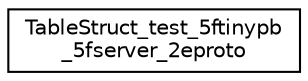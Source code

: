 digraph "类继承关系图"
{
 // LATEX_PDF_SIZE
  edge [fontname="Helvetica",fontsize="10",labelfontname="Helvetica",labelfontsize="10"];
  node [fontname="Helvetica",fontsize="10",shape=record];
  rankdir="LR";
  Node0 [label="TableStruct_test_5ftinypb\l_5fserver_2eproto",height=0.2,width=0.4,color="black", fillcolor="white", style="filled",URL="$structTableStruct__test__5ftinypb__5fserver__2eproto.html",tooltip=" "];
}
